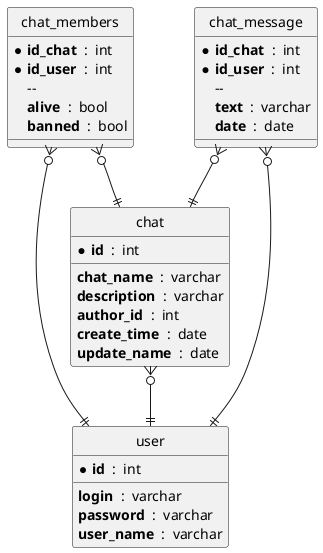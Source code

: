 @startuml


hide circle




entity user {
  * **id**  :  int
  __
  **login**  :  varchar
  **password**  :  varchar
  **user_name**  :  varchar
}

entity chat {
  * **id**  :  int
  __
  **chat_name**  :  varchar
  **description**  :  varchar
  **author_id**  :  int
  **create_time**  :  date
  **update_name**  :  date
}

entity chat_members {
  * **id_chat**  :  int
  * **id_user**  :  int
    --
  **alive**  :  bool
  **banned**  :  bool
}

entity chat_message {
  * **id_chat**  :  int
  * **id_user**  :  int
    --
  **text**  :  varchar
  **date**  :  date
}


chat }o--|| user
chat_members }o--|| chat
chat_message }o--|| chat
chat_members }o--|| user
chat_message }o--|| user


@enduml
